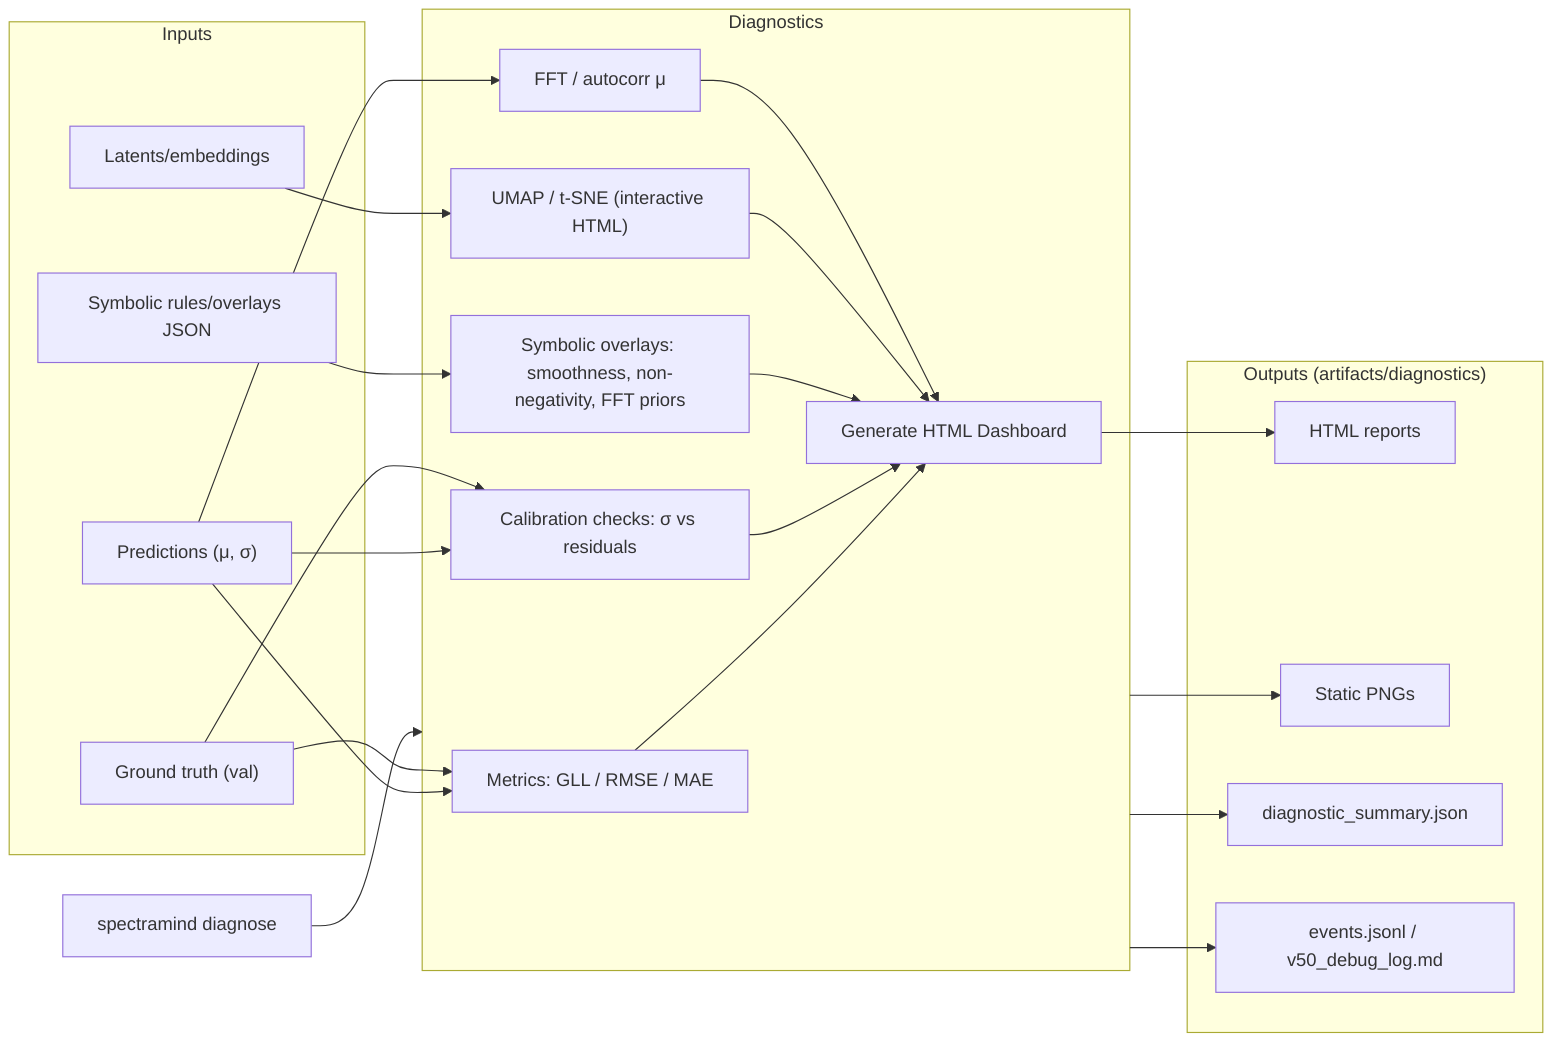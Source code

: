 %% SpectraMind V50 — Diagnostics & Reports
%% Ref: metrics, calibration checks, symbolic overlays, UMAP/t-SNE/FFT, HTML bundle:contentReference[oaicite:6]{index=6}:contentReference[oaicite:7]{index=7}

flowchart LR
  subgraph IN["Inputs"]
    PRED["Predictions (μ, σ)"]
    GT["Ground truth (val)"]
    LAT["Latents/embeddings"]
    SYM["Symbolic rules/overlays JSON"]
  end

  subgraph DIAG["Diagnostics"]
    M["Metrics: GLL / RMSE / MAE"]
    C["Calibration checks: σ vs residuals"]
    S["Symbolic overlays: smoothness, non-negativity, FFT priors"]
    U["UMAP / t-SNE (interactive HTML)"]
    F["FFT / autocorr μ"]
    RPT["Generate HTML Dashboard"]
  end

  subgraph OUT["Outputs (artifacts/diagnostics)"]
    H["HTML reports"]
    PNG["Static PNGs"]
    SUM["diagnostic_summary.json"]
    LOG["events.jsonl / v50_debug_log.md"]
  end

  CLI["spectramind diagnose"] --> DIAG

  PRED --> M
  GT --> M
  PRED --> C
  GT --> C
  LAT --> U
  SYM --> S
  PRED --> F

  M --> RPT
  C --> RPT
  S --> RPT
  U --> RPT
  F --> RPT

  RPT --> H
  DIAG --> PNG
  DIAG --> SUM
  DIAG --> LOG
